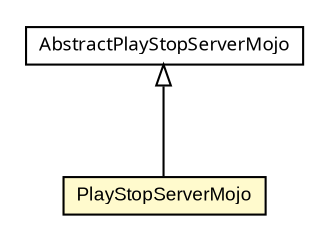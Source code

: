 #!/usr/local/bin/dot
#
# Class diagram 
# Generated by UmlGraph version 4.6 (http://www.spinellis.gr/sw/umlgraph)
#

digraph G {
	edge [fontname="arial",fontsize=10,labelfontname="arial",labelfontsize=10];
	node [fontname="arial",fontsize=10,shape=plaintext];
	// com.google.code.play.PlayStopServerMojo
	c327 [label=<<table border="0" cellborder="1" cellspacing="0" cellpadding="2" port="p" bgcolor="lemonChiffon" href="./PlayStopServerMojo.html">
		<tr><td><table border="0" cellspacing="0" cellpadding="1">
			<tr><td> PlayStopServerMojo </td></tr>
		</table></td></tr>
		</table>>, fontname="arial", fontcolor="black", fontsize=9.0];
	// com.google.code.play.AbstractPlayStopServerMojo
	c342 [label=<<table border="0" cellborder="1" cellspacing="0" cellpadding="2" port="p" href="./AbstractPlayStopServerMojo.html">
		<tr><td><table border="0" cellspacing="0" cellpadding="1">
			<tr><td><font face="ariali"> AbstractPlayStopServerMojo </font></td></tr>
		</table></td></tr>
		</table>>, fontname="arial", fontcolor="black", fontsize=9.0];
	//com.google.code.play.PlayStopServerMojo extends com.google.code.play.AbstractPlayStopServerMojo
	c342:p -> c327:p [dir=back,arrowtail=empty];
}

